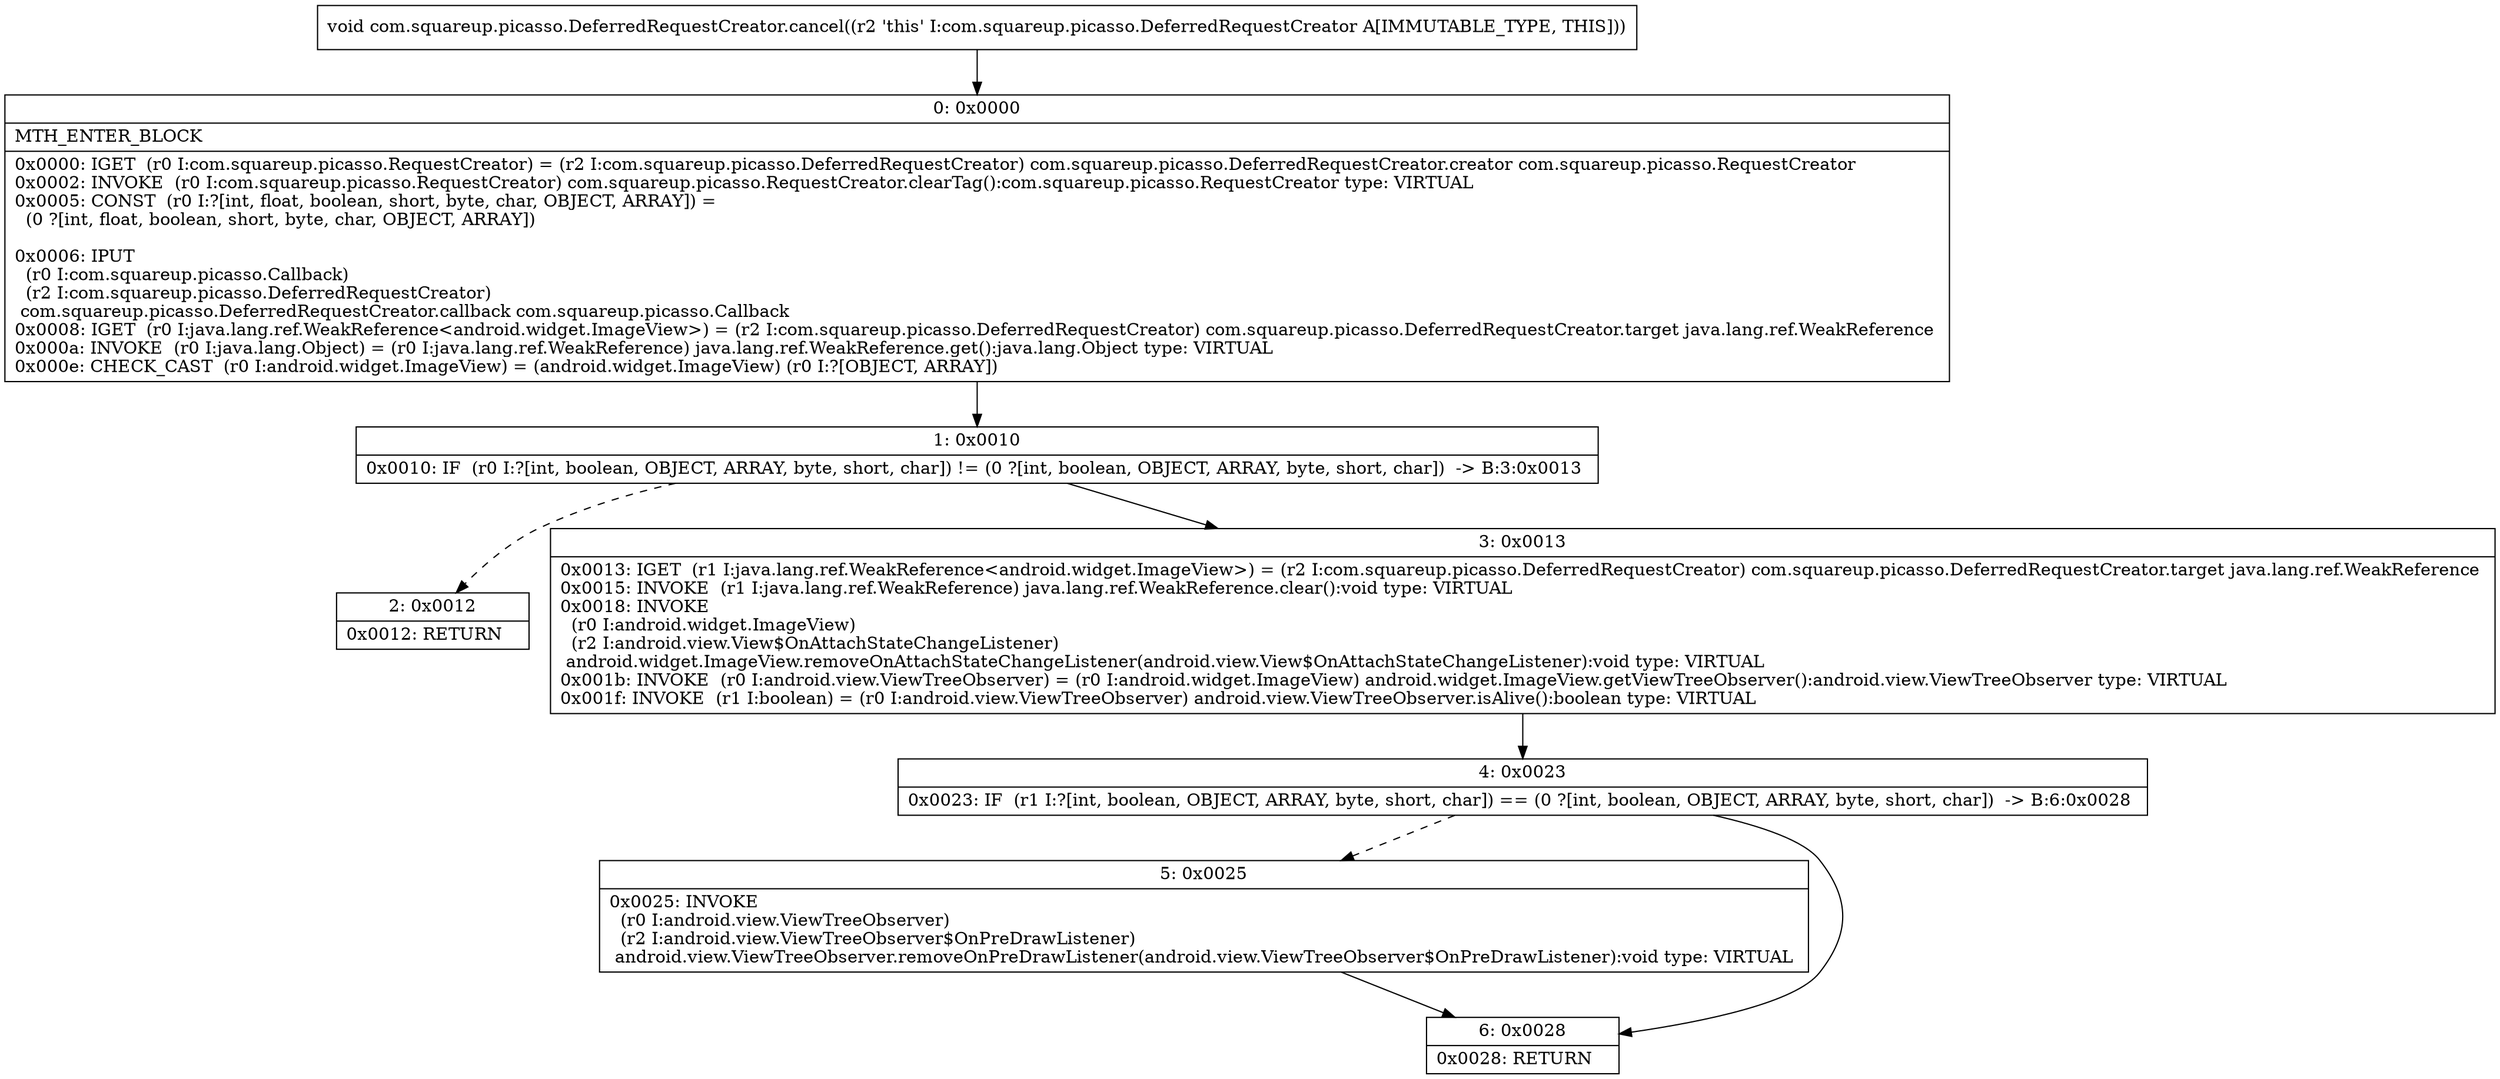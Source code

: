 digraph "CFG forcom.squareup.picasso.DeferredRequestCreator.cancel()V" {
Node_0 [shape=record,label="{0\:\ 0x0000|MTH_ENTER_BLOCK\l|0x0000: IGET  (r0 I:com.squareup.picasso.RequestCreator) = (r2 I:com.squareup.picasso.DeferredRequestCreator) com.squareup.picasso.DeferredRequestCreator.creator com.squareup.picasso.RequestCreator \l0x0002: INVOKE  (r0 I:com.squareup.picasso.RequestCreator) com.squareup.picasso.RequestCreator.clearTag():com.squareup.picasso.RequestCreator type: VIRTUAL \l0x0005: CONST  (r0 I:?[int, float, boolean, short, byte, char, OBJECT, ARRAY]) = \l  (0 ?[int, float, boolean, short, byte, char, OBJECT, ARRAY])\l \l0x0006: IPUT  \l  (r0 I:com.squareup.picasso.Callback)\l  (r2 I:com.squareup.picasso.DeferredRequestCreator)\l com.squareup.picasso.DeferredRequestCreator.callback com.squareup.picasso.Callback \l0x0008: IGET  (r0 I:java.lang.ref.WeakReference\<android.widget.ImageView\>) = (r2 I:com.squareup.picasso.DeferredRequestCreator) com.squareup.picasso.DeferredRequestCreator.target java.lang.ref.WeakReference \l0x000a: INVOKE  (r0 I:java.lang.Object) = (r0 I:java.lang.ref.WeakReference) java.lang.ref.WeakReference.get():java.lang.Object type: VIRTUAL \l0x000e: CHECK_CAST  (r0 I:android.widget.ImageView) = (android.widget.ImageView) (r0 I:?[OBJECT, ARRAY]) \l}"];
Node_1 [shape=record,label="{1\:\ 0x0010|0x0010: IF  (r0 I:?[int, boolean, OBJECT, ARRAY, byte, short, char]) != (0 ?[int, boolean, OBJECT, ARRAY, byte, short, char])  \-\> B:3:0x0013 \l}"];
Node_2 [shape=record,label="{2\:\ 0x0012|0x0012: RETURN   \l}"];
Node_3 [shape=record,label="{3\:\ 0x0013|0x0013: IGET  (r1 I:java.lang.ref.WeakReference\<android.widget.ImageView\>) = (r2 I:com.squareup.picasso.DeferredRequestCreator) com.squareup.picasso.DeferredRequestCreator.target java.lang.ref.WeakReference \l0x0015: INVOKE  (r1 I:java.lang.ref.WeakReference) java.lang.ref.WeakReference.clear():void type: VIRTUAL \l0x0018: INVOKE  \l  (r0 I:android.widget.ImageView)\l  (r2 I:android.view.View$OnAttachStateChangeListener)\l android.widget.ImageView.removeOnAttachStateChangeListener(android.view.View$OnAttachStateChangeListener):void type: VIRTUAL \l0x001b: INVOKE  (r0 I:android.view.ViewTreeObserver) = (r0 I:android.widget.ImageView) android.widget.ImageView.getViewTreeObserver():android.view.ViewTreeObserver type: VIRTUAL \l0x001f: INVOKE  (r1 I:boolean) = (r0 I:android.view.ViewTreeObserver) android.view.ViewTreeObserver.isAlive():boolean type: VIRTUAL \l}"];
Node_4 [shape=record,label="{4\:\ 0x0023|0x0023: IF  (r1 I:?[int, boolean, OBJECT, ARRAY, byte, short, char]) == (0 ?[int, boolean, OBJECT, ARRAY, byte, short, char])  \-\> B:6:0x0028 \l}"];
Node_5 [shape=record,label="{5\:\ 0x0025|0x0025: INVOKE  \l  (r0 I:android.view.ViewTreeObserver)\l  (r2 I:android.view.ViewTreeObserver$OnPreDrawListener)\l android.view.ViewTreeObserver.removeOnPreDrawListener(android.view.ViewTreeObserver$OnPreDrawListener):void type: VIRTUAL \l}"];
Node_6 [shape=record,label="{6\:\ 0x0028|0x0028: RETURN   \l}"];
MethodNode[shape=record,label="{void com.squareup.picasso.DeferredRequestCreator.cancel((r2 'this' I:com.squareup.picasso.DeferredRequestCreator A[IMMUTABLE_TYPE, THIS])) }"];
MethodNode -> Node_0;
Node_0 -> Node_1;
Node_1 -> Node_2[style=dashed];
Node_1 -> Node_3;
Node_3 -> Node_4;
Node_4 -> Node_5[style=dashed];
Node_4 -> Node_6;
Node_5 -> Node_6;
}


